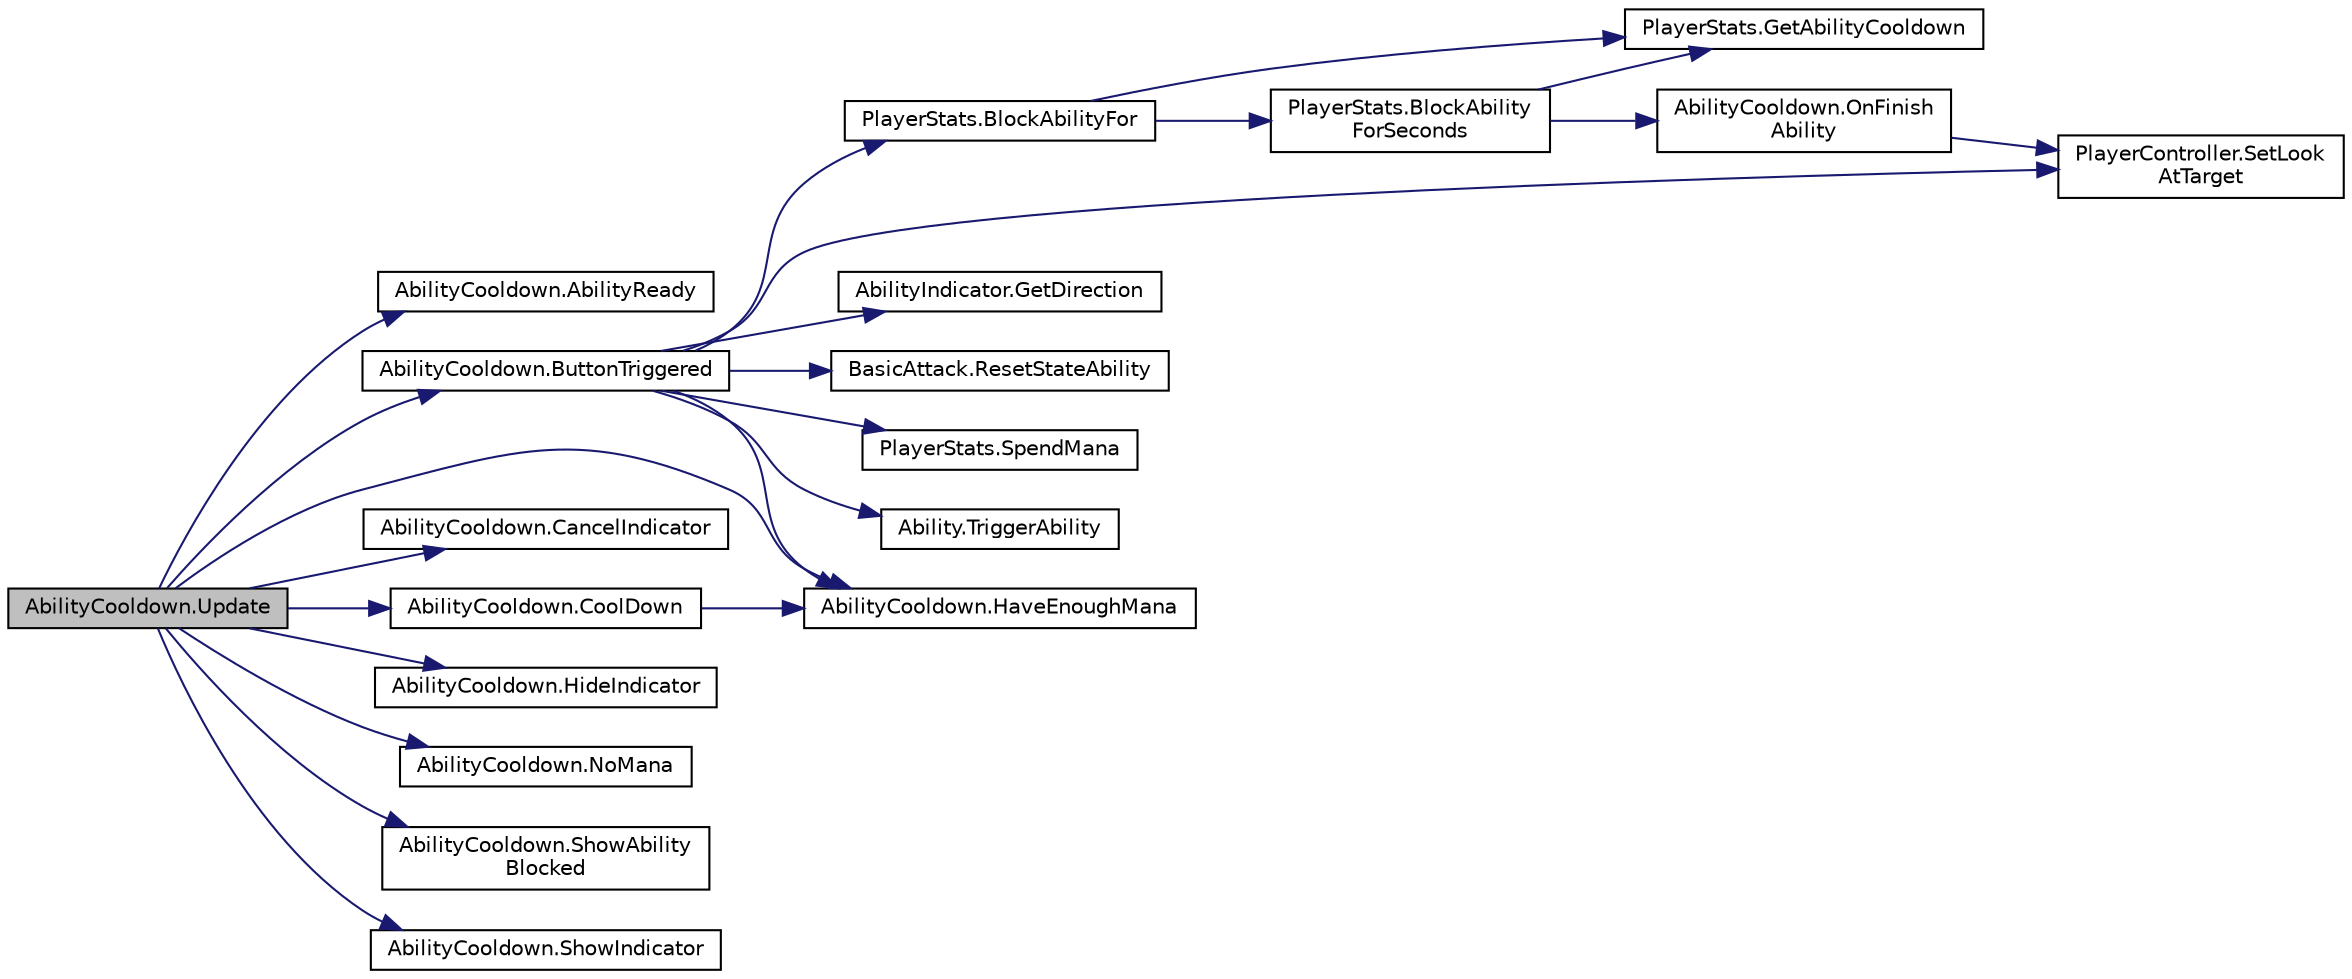 digraph "AbilityCooldown.Update"
{
 // INTERACTIVE_SVG=YES
 // LATEX_PDF_SIZE
  edge [fontname="Helvetica",fontsize="10",labelfontname="Helvetica",labelfontsize="10"];
  node [fontname="Helvetica",fontsize="10",shape=record];
  rankdir="LR";
  Node1 [label="AbilityCooldown.Update",height=0.2,width=0.4,color="black", fillcolor="grey75", style="filled", fontcolor="black",tooltip=" "];
  Node1 -> Node2 [color="midnightblue",fontsize="10",style="solid",fontname="Helvetica"];
  Node2 [label="AbilityCooldown.AbilityReady",height=0.2,width=0.4,color="black", fillcolor="white", style="filled",URL="$class_ability_cooldown.html#a2142f4ae1a75b2e88bd33d8553680a33",tooltip="This function is called whenever this ability is ready and you have enough mana."];
  Node1 -> Node3 [color="midnightblue",fontsize="10",style="solid",fontname="Helvetica"];
  Node3 [label="AbilityCooldown.ButtonTriggered",height=0.2,width=0.4,color="black", fillcolor="white", style="filled",URL="$class_ability_cooldown.html#a24d10146f84157eecd34133535f98c0b",tooltip="When the button is actually triggered, this function should execute"];
  Node3 -> Node4 [color="midnightblue",fontsize="10",style="solid",fontname="Helvetica"];
  Node4 [label="PlayerStats.BlockAbilityFor",height=0.2,width=0.4,color="black", fillcolor="white", style="filled",URL="$class_player_stats.html#af942d9a5150c2d4c47800335ec062ee1",tooltip=" "];
  Node4 -> Node5 [color="midnightblue",fontsize="10",style="solid",fontname="Helvetica"];
  Node5 [label="PlayerStats.BlockAbility\lForSeconds",height=0.2,width=0.4,color="black", fillcolor="white", style="filled",URL="$class_player_stats.html#a4df625156bb2ae99262e81b28346ccb4",tooltip=" "];
  Node5 -> Node6 [color="midnightblue",fontsize="10",style="solid",fontname="Helvetica"];
  Node6 [label="PlayerStats.GetAbilityCooldown",height=0.2,width=0.4,color="black", fillcolor="white", style="filled",URL="$class_player_stats.html#a12436c563a621825a095f0fcbee67e74",tooltip=" "];
  Node5 -> Node7 [color="midnightblue",fontsize="10",style="solid",fontname="Helvetica"];
  Node7 [label="AbilityCooldown.OnFinish\lAbility",height=0.2,width=0.4,color="black", fillcolor="white", style="filled",URL="$class_ability_cooldown.html#abe17348393bdde47c5aef87b5311593c",tooltip="This resets the state of the player when it exits the ability state"];
  Node7 -> Node8 [color="midnightblue",fontsize="10",style="solid",fontname="Helvetica"];
  Node8 [label="PlayerController.SetLook\lAtTarget",height=0.2,width=0.4,color="black", fillcolor="white", style="filled",URL="$class_player_controller.html#a36323c07b7cd9e0ccab9c8016611827c",tooltip="The player will look at the position of this Transform."];
  Node4 -> Node6 [color="midnightblue",fontsize="10",style="solid",fontname="Helvetica"];
  Node3 -> Node9 [color="midnightblue",fontsize="10",style="solid",fontname="Helvetica"];
  Node9 [label="AbilityIndicator.GetDirection",height=0.2,width=0.4,color="black", fillcolor="white", style="filled",URL="$class_ability_indicator.html#aaf1aa8f26591497f20fc44435964f990",tooltip="Returns the vector from the player to the mouse position in world space"];
  Node3 -> Node10 [color="midnightblue",fontsize="10",style="solid",fontname="Helvetica"];
  Node10 [label="AbilityCooldown.HaveEnoughMana",height=0.2,width=0.4,color="black", fillcolor="white", style="filled",URL="$class_ability_cooldown.html#a5ca1d60dfd6c2023676de0fe049bcb91",tooltip="Returns true if you have enough mana to cast this ability"];
  Node3 -> Node11 [color="midnightblue",fontsize="10",style="solid",fontname="Helvetica"];
  Node11 [label="BasicAttack.ResetStateAbility",height=0.2,width=0.4,color="black", fillcolor="white", style="filled",URL="$class_basic_attack.html#ad88d6d1dc8cdc8dd2b7a3043e0cc0d5a",tooltip=" "];
  Node3 -> Node8 [color="midnightblue",fontsize="10",style="solid",fontname="Helvetica"];
  Node3 -> Node12 [color="midnightblue",fontsize="10",style="solid",fontname="Helvetica"];
  Node12 [label="PlayerStats.SpendMana",height=0.2,width=0.4,color="black", fillcolor="white", style="filled",URL="$class_player_stats.html#aac8ad79b07db35d0a9873217c992d787",tooltip=" "];
  Node3 -> Node13 [color="midnightblue",fontsize="10",style="solid",fontname="Helvetica"];
  Node13 [label="Ability.TriggerAbility",height=0.2,width=0.4,color="black", fillcolor="white", style="filled",URL="$class_ability.html#a7a4e6e5db015832f91de48b68658ec69",tooltip=" "];
  Node1 -> Node14 [color="midnightblue",fontsize="10",style="solid",fontname="Helvetica"];
  Node14 [label="AbilityCooldown.CancelIndicator",height=0.2,width=0.4,color="black", fillcolor="white", style="filled",URL="$class_ability_cooldown.html#a72879179eb9de54cd5db0eb9f212cc1d",tooltip="Cancels the current indicator and DOESN'T trigger the current ability."];
  Node1 -> Node15 [color="midnightblue",fontsize="10",style="solid",fontname="Helvetica"];
  Node15 [label="AbilityCooldown.CoolDown",height=0.2,width=0.4,color="black", fillcolor="white", style="filled",URL="$class_ability_cooldown.html#a4766d65414fd56b9d80cf569b1118cb4",tooltip="This function is called whenever this ability is in cooldown."];
  Node15 -> Node10 [color="midnightblue",fontsize="10",style="solid",fontname="Helvetica"];
  Node1 -> Node10 [color="midnightblue",fontsize="10",style="solid",fontname="Helvetica"];
  Node1 -> Node16 [color="midnightblue",fontsize="10",style="solid",fontname="Helvetica"];
  Node16 [label="AbilityCooldown.HideIndicator",height=0.2,width=0.4,color="black", fillcolor="white", style="filled",URL="$class_ability_cooldown.html#af8f6b0ae57a0c25c6027f9269a2a9410",tooltip="Hides the current indicator and triggers the current ability."];
  Node1 -> Node17 [color="midnightblue",fontsize="10",style="solid",fontname="Helvetica"];
  Node17 [label="AbilityCooldown.NoMana",height=0.2,width=0.4,color="black", fillcolor="white", style="filled",URL="$class_ability_cooldown.html#aca97417bd3c318ff056c719c93d8d274",tooltip="This function is called whenever you have no mana for this ability."];
  Node1 -> Node18 [color="midnightblue",fontsize="10",style="solid",fontname="Helvetica"];
  Node18 [label="AbilityCooldown.ShowAbility\lBlocked",height=0.2,width=0.4,color="black", fillcolor="white", style="filled",URL="$class_ability_cooldown.html#a15cd69b317b3a4833e7e66a35ef6e523",tooltip="This function is called whenever this ability is blocked."];
  Node1 -> Node19 [color="midnightblue",fontsize="10",style="solid",fontname="Helvetica"];
  Node19 [label="AbilityCooldown.ShowIndicator",height=0.2,width=0.4,color="black", fillcolor="white", style="filled",URL="$class_ability_cooldown.html#a5dfde2821833d8817ac2f1b33c65a473",tooltip="Sets the current indicator to this ability."];
}
